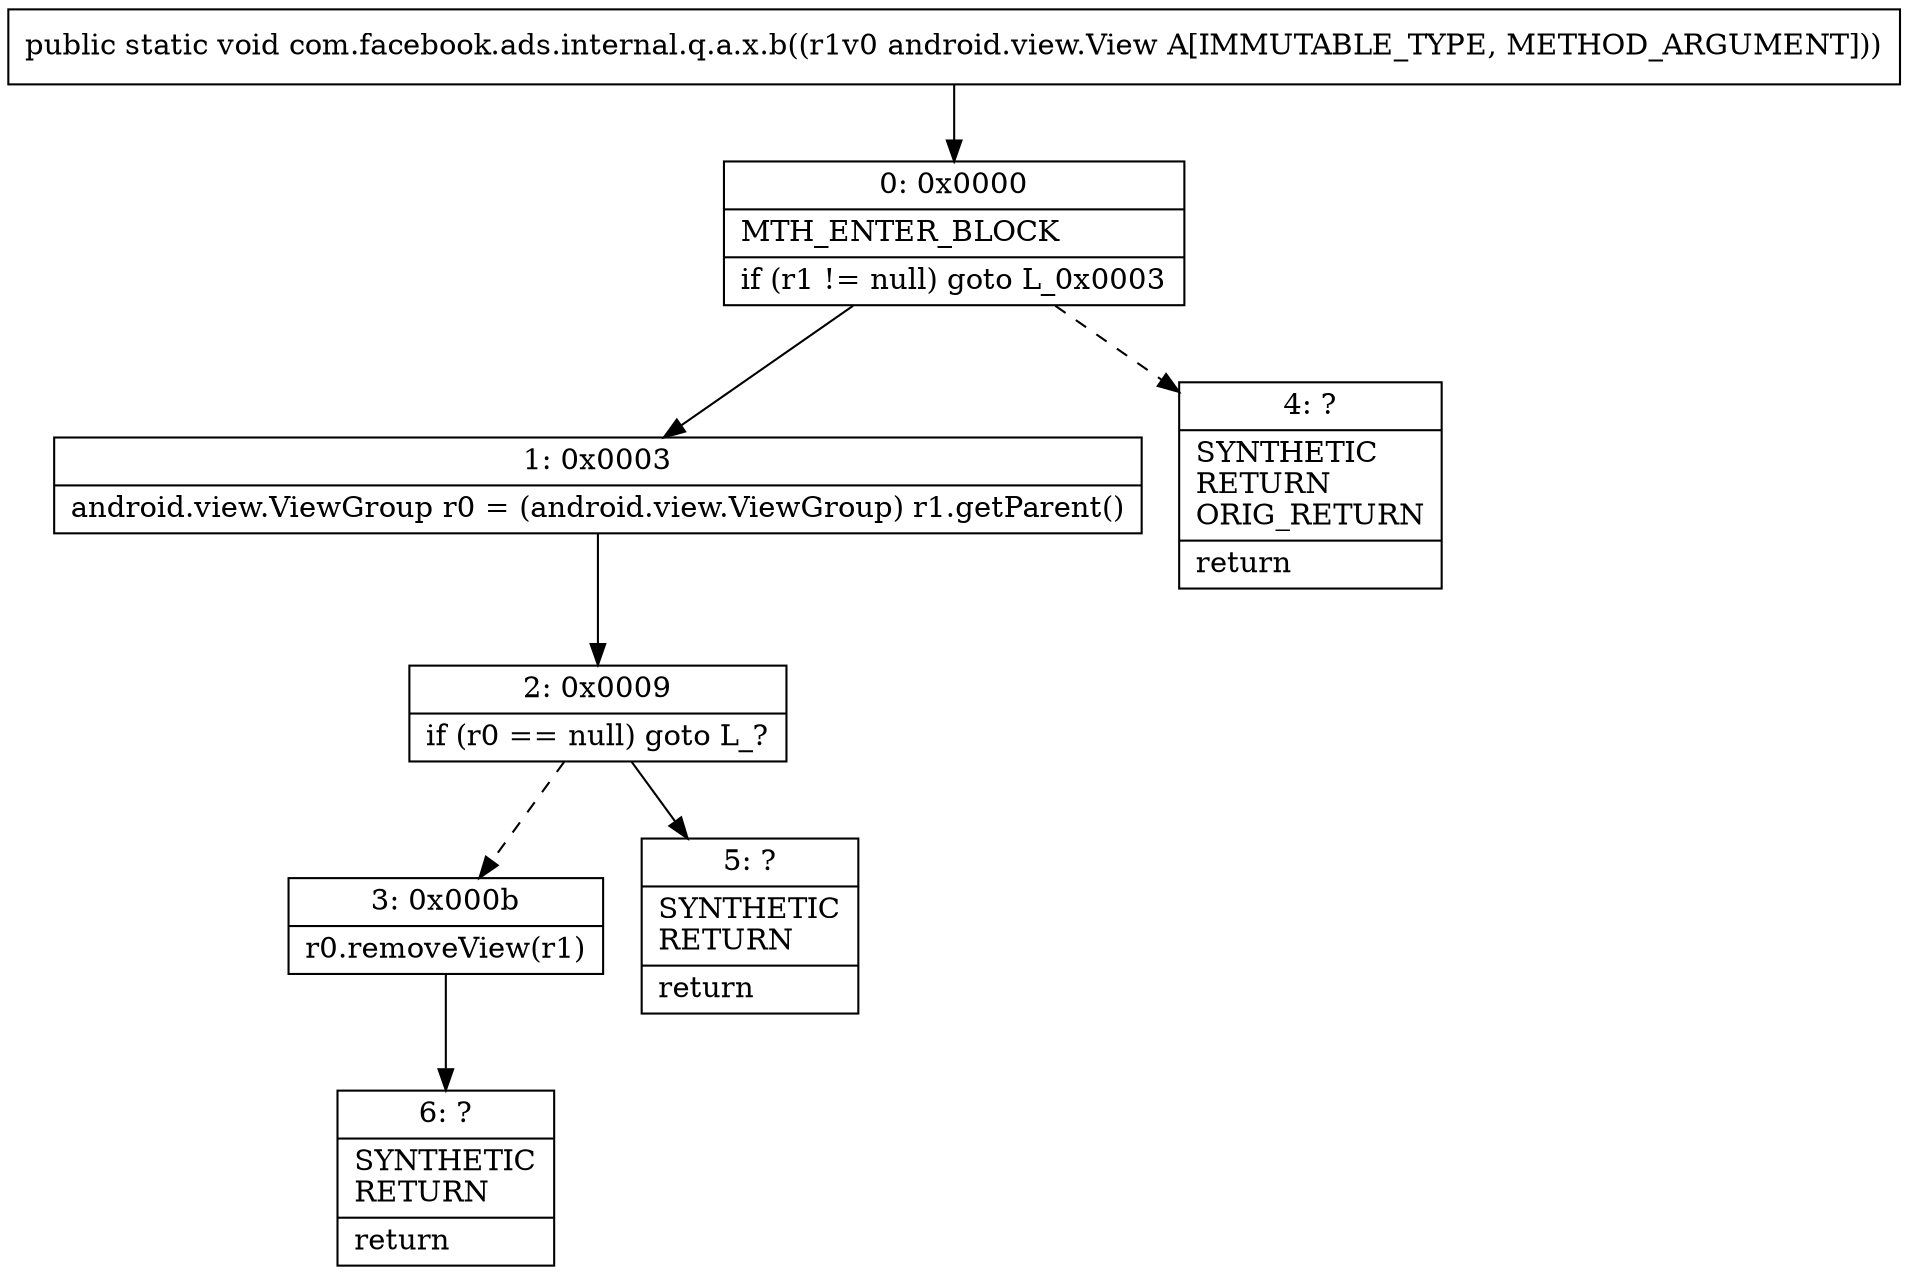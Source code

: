 digraph "CFG forcom.facebook.ads.internal.q.a.x.b(Landroid\/view\/View;)V" {
Node_0 [shape=record,label="{0\:\ 0x0000|MTH_ENTER_BLOCK\l|if (r1 != null) goto L_0x0003\l}"];
Node_1 [shape=record,label="{1\:\ 0x0003|android.view.ViewGroup r0 = (android.view.ViewGroup) r1.getParent()\l}"];
Node_2 [shape=record,label="{2\:\ 0x0009|if (r0 == null) goto L_?\l}"];
Node_3 [shape=record,label="{3\:\ 0x000b|r0.removeView(r1)\l}"];
Node_4 [shape=record,label="{4\:\ ?|SYNTHETIC\lRETURN\lORIG_RETURN\l|return\l}"];
Node_5 [shape=record,label="{5\:\ ?|SYNTHETIC\lRETURN\l|return\l}"];
Node_6 [shape=record,label="{6\:\ ?|SYNTHETIC\lRETURN\l|return\l}"];
MethodNode[shape=record,label="{public static void com.facebook.ads.internal.q.a.x.b((r1v0 android.view.View A[IMMUTABLE_TYPE, METHOD_ARGUMENT])) }"];
MethodNode -> Node_0;
Node_0 -> Node_1;
Node_0 -> Node_4[style=dashed];
Node_1 -> Node_2;
Node_2 -> Node_3[style=dashed];
Node_2 -> Node_5;
Node_3 -> Node_6;
}

